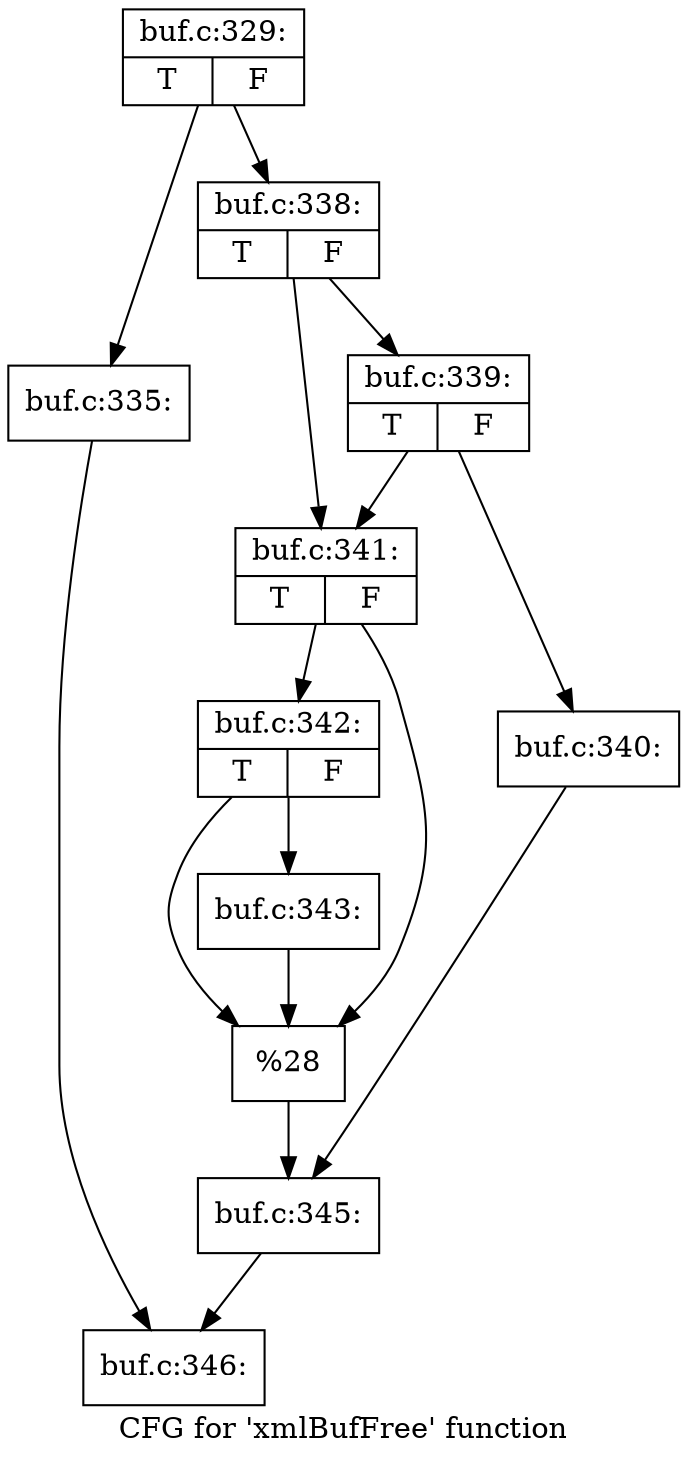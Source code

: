 digraph "CFG for 'xmlBufFree' function" {
	label="CFG for 'xmlBufFree' function";

	Node0x5572ed0 [shape=record,label="{buf.c:329:|{<s0>T|<s1>F}}"];
	Node0x5572ed0 -> Node0x5572d90;
	Node0x5572ed0 -> Node0x5572de0;
	Node0x5572d90 [shape=record,label="{buf.c:335:}"];
	Node0x5572d90 -> Node0x5573150;
	Node0x5572de0 [shape=record,label="{buf.c:338:|{<s0>T|<s1>F}}"];
	Node0x5572de0 -> Node0x5573080;
	Node0x5572de0 -> Node0x556c150;
	Node0x5573080 [shape=record,label="{buf.c:339:|{<s0>T|<s1>F}}"];
	Node0x5573080 -> Node0x556c0b0;
	Node0x5573080 -> Node0x556c150;
	Node0x556c0b0 [shape=record,label="{buf.c:340:}"];
	Node0x556c0b0 -> Node0x556c100;
	Node0x556c150 [shape=record,label="{buf.c:341:|{<s0>T|<s1>F}}"];
	Node0x556c150 -> Node0x55745f0;
	Node0x556c150 -> Node0x55745a0;
	Node0x55745f0 [shape=record,label="{buf.c:342:|{<s0>T|<s1>F}}"];
	Node0x55745f0 -> Node0x5574550;
	Node0x55745f0 -> Node0x55745a0;
	Node0x5574550 [shape=record,label="{buf.c:343:}"];
	Node0x5574550 -> Node0x55745a0;
	Node0x55745a0 [shape=record,label="{%28}"];
	Node0x55745a0 -> Node0x556c100;
	Node0x556c100 [shape=record,label="{buf.c:345:}"];
	Node0x556c100 -> Node0x5573150;
	Node0x5573150 [shape=record,label="{buf.c:346:}"];
}
